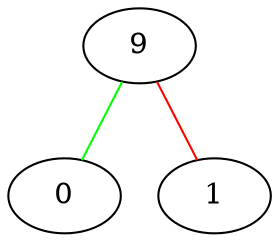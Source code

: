 graph
{
"9_6"[label="9"];
"0_4"[label="0"];
"9_6" -- "0_4" [color=green,penwidth=1.0]
"1_5"[label="1"];
"9_6" -- "1_5" [color=red,penwidth=1.0]
}